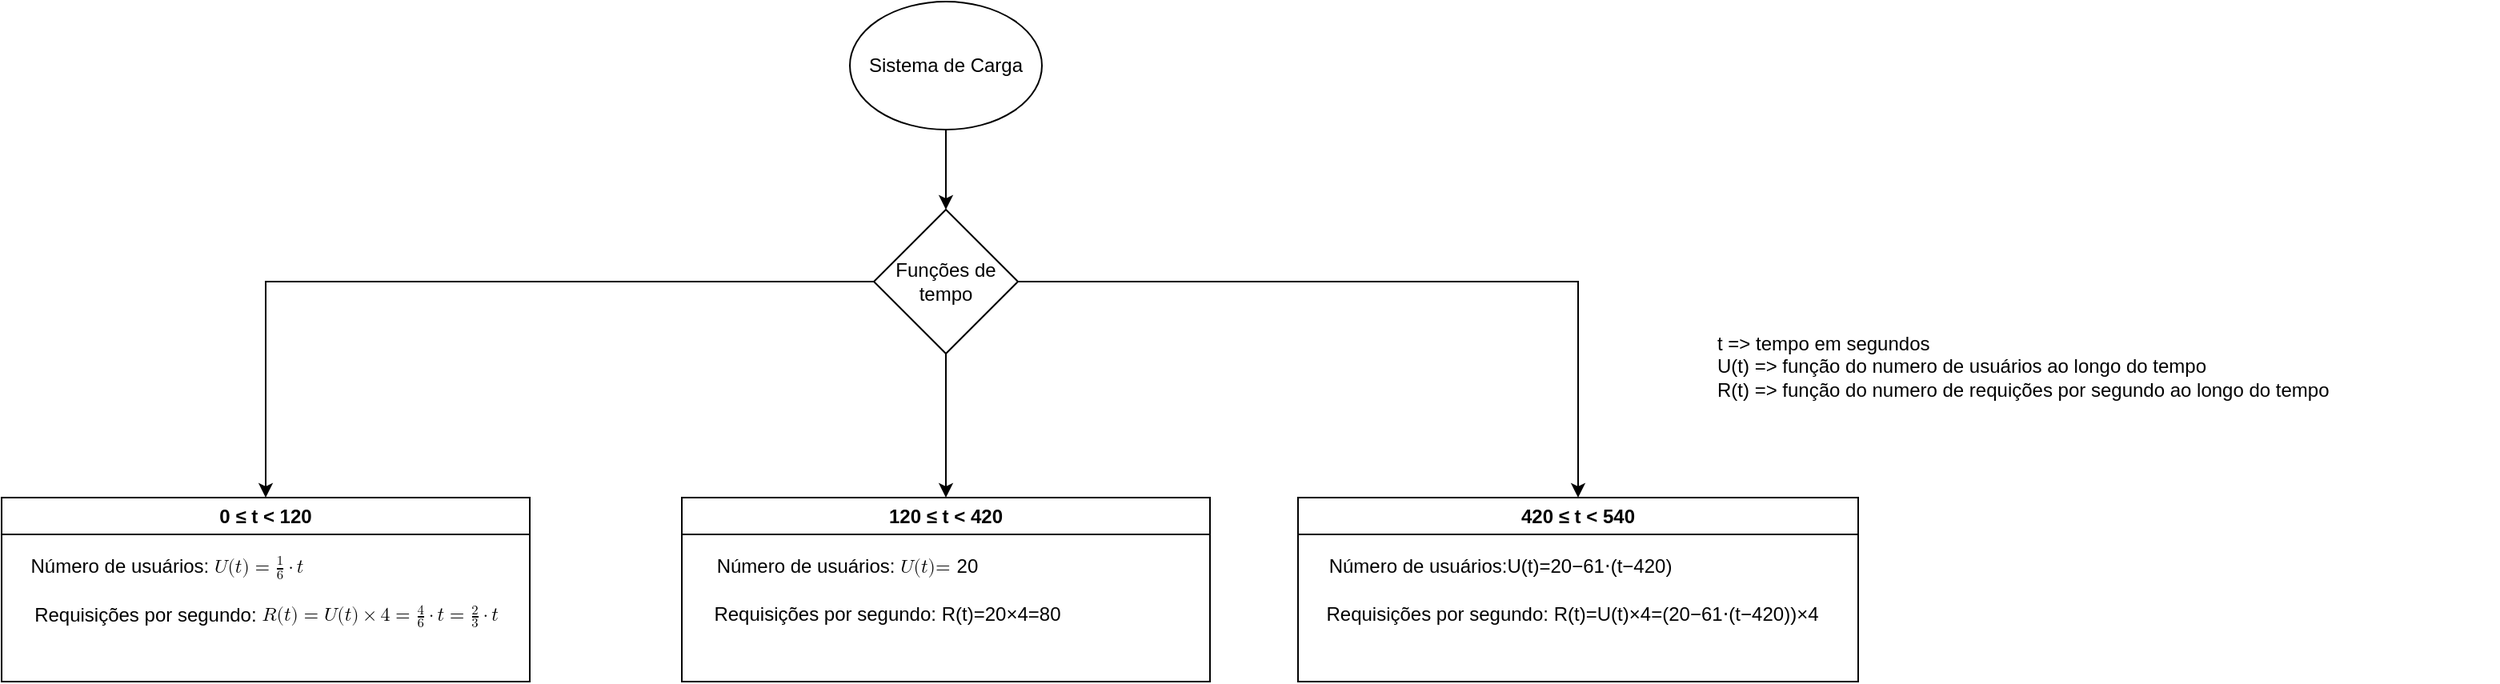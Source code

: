 <mxfile version="24.7.14">
  <diagram name="Page-1" id="edf60f1a-56cd-e834-aa8a-f176f3a09ee4">
    <mxGraphModel dx="3031" dy="1893" grid="1" gridSize="10" guides="1" tooltips="1" connect="1" arrows="1" fold="1" page="1" pageScale="1" pageWidth="1100" pageHeight="850" background="none" math="0" shadow="0">
      <root>
        <mxCell id="0" />
        <mxCell id="1" parent="0" />
        <mxCell id="orDh_xavtyX4sCZ622zQ-4" value="" style="edgeStyle=orthogonalEdgeStyle;rounded=0;orthogonalLoop=1;jettySize=auto;html=1;" edge="1" parent="1" source="orDh_xavtyX4sCZ622zQ-1" target="orDh_xavtyX4sCZ622zQ-3">
          <mxGeometry relative="1" as="geometry" />
        </mxCell>
        <mxCell id="orDh_xavtyX4sCZ622zQ-1" value="Sistema de Carga" style="ellipse;whiteSpace=wrap;html=1;" vertex="1" parent="1">
          <mxGeometry x="-510" y="-820" width="120" height="80" as="geometry" />
        </mxCell>
        <mxCell id="orDh_xavtyX4sCZ622zQ-25" style="edgeStyle=orthogonalEdgeStyle;rounded=0;orthogonalLoop=1;jettySize=auto;html=1;entryX=0.5;entryY=0;entryDx=0;entryDy=0;" edge="1" parent="1" source="orDh_xavtyX4sCZ622zQ-3" target="orDh_xavtyX4sCZ622zQ-14">
          <mxGeometry relative="1" as="geometry" />
        </mxCell>
        <mxCell id="orDh_xavtyX4sCZ622zQ-29" style="edgeStyle=orthogonalEdgeStyle;rounded=0;orthogonalLoop=1;jettySize=auto;html=1;entryX=0.5;entryY=0;entryDx=0;entryDy=0;" edge="1" parent="1" source="orDh_xavtyX4sCZ622zQ-3" target="orDh_xavtyX4sCZ622zQ-26">
          <mxGeometry relative="1" as="geometry" />
        </mxCell>
        <mxCell id="orDh_xavtyX4sCZ622zQ-34" style="edgeStyle=orthogonalEdgeStyle;rounded=0;orthogonalLoop=1;jettySize=auto;html=1;entryX=0.5;entryY=0;entryDx=0;entryDy=0;" edge="1" parent="1" source="orDh_xavtyX4sCZ622zQ-3" target="orDh_xavtyX4sCZ622zQ-31">
          <mxGeometry relative="1" as="geometry" />
        </mxCell>
        <mxCell id="orDh_xavtyX4sCZ622zQ-3" value="Funções de tempo" style="rhombus;whiteSpace=wrap;html=1;" vertex="1" parent="1">
          <mxGeometry x="-495" y="-690" width="90" height="90" as="geometry" />
        </mxCell>
        <mxCell id="orDh_xavtyX4sCZ622zQ-14" value="&lt;span class=&quot;base&quot;&gt;&lt;span class=&quot;mord&quot;&gt;0&amp;nbsp;&lt;/span&gt;&lt;span class=&quot;mspace&quot;&gt;&lt;/span&gt;&lt;span class=&quot;mrel&quot;&gt;≤&amp;nbsp;&lt;/span&gt;&lt;span class=&quot;mspace&quot;&gt;&lt;/span&gt;&lt;/span&gt;&lt;span class=&quot;base&quot;&gt;&lt;span class=&quot;strut&quot;&gt;&lt;/span&gt;&lt;span class=&quot;mord mathnormal&quot;&gt;t&amp;nbsp;&lt;/span&gt;&lt;span class=&quot;mspace&quot;&gt;&lt;/span&gt;&lt;span class=&quot;mrel&quot;&gt;&amp;lt;&amp;nbsp;&lt;/span&gt;&lt;span class=&quot;mspace&quot;&gt;&lt;/span&gt;&lt;/span&gt;&lt;span class=&quot;base&quot;&gt;&lt;span class=&quot;strut&quot;&gt;&lt;/span&gt;&lt;span class=&quot;mord&quot;&gt;120&lt;/span&gt;&lt;/span&gt;" style="swimlane;whiteSpace=wrap;html=1;" vertex="1" parent="1">
          <mxGeometry x="-1040" y="-510" width="330" height="115" as="geometry" />
        </mxCell>
        <mxCell id="orDh_xavtyX4sCZ622zQ-17" value="Número de usuários: &lt;span class=&quot;katex&quot;&gt;&lt;span class=&quot;katex-mathml&quot;&gt;&lt;math xmlns=&quot;http://www.w3.org/1998/Math/MathML&quot;&gt;&lt;mrow&gt;&lt;mi&gt;U&lt;/mi&gt;&lt;mo stretchy=&quot;false&quot;&gt;(&lt;/mo&gt;&lt;mi&gt;t&lt;/mi&gt;&lt;mo stretchy=&quot;false&quot;&gt;)&lt;/mo&gt;&lt;mo&gt;=&lt;/mo&gt;&lt;mfrac&gt;&lt;mn&gt;1&lt;/mn&gt;&lt;mn&gt;6&lt;/mn&gt;&lt;/mfrac&gt;&lt;mo&gt;⋅&lt;/mo&gt;&lt;mi&gt;t&lt;/mi&gt;&lt;/mrow&gt;U(t) = \frac{1}{6} \cdot t&lt;/math&gt;&lt;/span&gt;&lt;br&gt;&lt;/span&gt;" style="text;html=1;align=center;verticalAlign=middle;resizable=0;points=[];autosize=1;strokeColor=none;fillColor=none;" vertex="1" parent="orDh_xavtyX4sCZ622zQ-14">
          <mxGeometry x="3" y="28" width="200" height="30" as="geometry" />
        </mxCell>
        <mxCell id="orDh_xavtyX4sCZ622zQ-18" value="Requisições por segundo: &lt;span class=&quot;katex&quot;&gt;&lt;span class=&quot;katex-mathml&quot;&gt;&lt;math xmlns=&quot;http://www.w3.org/1998/Math/MathML&quot;&gt;&lt;mrow&gt;&lt;mi&gt;R&lt;/mi&gt;&lt;mo stretchy=&quot;false&quot;&gt;(&lt;/mo&gt;&lt;mi&gt;t&lt;/mi&gt;&lt;mo stretchy=&quot;false&quot;&gt;)&lt;/mo&gt;&lt;mo&gt;=&lt;/mo&gt;&lt;mi&gt;U&lt;/mi&gt;&lt;mo stretchy=&quot;false&quot;&gt;(&lt;/mo&gt;&lt;mi&gt;t&lt;/mi&gt;&lt;mo stretchy=&quot;false&quot;&gt;)&lt;/mo&gt;&lt;mo&gt;×&lt;/mo&gt;&lt;mn&gt;4&lt;/mn&gt;&lt;mo&gt;=&lt;/mo&gt;&lt;mfrac&gt;&lt;mn&gt;4&lt;/mn&gt;&lt;mn&gt;6&lt;/mn&gt;&lt;/mfrac&gt;&lt;mo&gt;⋅&lt;/mo&gt;&lt;mi&gt;t&lt;/mi&gt;&lt;mo&gt;=&lt;/mo&gt;&lt;mfrac&gt;&lt;mn&gt;2&lt;/mn&gt;&lt;mn&gt;3&lt;/mn&gt;&lt;/mfrac&gt;&lt;mo&gt;⋅&lt;/mo&gt;&lt;mi&gt;t&lt;/mi&gt;&lt;/mrow&gt;R(t) = U(t) \times 4 = \frac{4}{6} \cdot t = \frac{2}{3} \cdot t&lt;/math&gt;&lt;/span&gt;&lt;br&gt;&lt;/span&gt;" style="text;html=1;align=center;verticalAlign=middle;resizable=0;points=[];autosize=1;strokeColor=none;fillColor=none;" vertex="1" parent="orDh_xavtyX4sCZ622zQ-14">
          <mxGeometry x="10" y="58" width="310" height="30" as="geometry" />
        </mxCell>
        <mxCell id="orDh_xavtyX4sCZ622zQ-26" value="&lt;span class=&quot;base&quot;&gt;&lt;span class=&quot;mord&quot;&gt;120&amp;nbsp;&lt;/span&gt;&lt;span class=&quot;mspace&quot;&gt;&lt;/span&gt;&lt;span class=&quot;mrel&quot;&gt;≤&amp;nbsp;&lt;/span&gt;&lt;span class=&quot;mspace&quot;&gt;&lt;/span&gt;&lt;/span&gt;&lt;span class=&quot;base&quot;&gt;&lt;span class=&quot;strut&quot;&gt;&lt;/span&gt;&lt;span class=&quot;mord mathnormal&quot;&gt;t&amp;nbsp;&lt;/span&gt;&lt;span class=&quot;mspace&quot;&gt;&lt;/span&gt;&lt;span class=&quot;mrel&quot;&gt;&amp;lt; 420&lt;/span&gt;&lt;/span&gt;" style="swimlane;whiteSpace=wrap;html=1;" vertex="1" parent="1">
          <mxGeometry x="-615" y="-510" width="330" height="115" as="geometry" />
        </mxCell>
        <mxCell id="orDh_xavtyX4sCZ622zQ-27" value="Número de usuários: &lt;span class=&quot;katex&quot;&gt;&lt;span class=&quot;katex-mathml&quot;&gt;&lt;math xmlns=&quot;http://www.w3.org/1998/Math/MathML&quot;&gt;&lt;mrow&gt;&lt;mi&gt;&lt;span class=&quot;base&quot;&gt;&lt;span class=&quot;mord mathnormal&quot;&gt;U&lt;/span&gt;&lt;span class=&quot;mopen&quot;&gt;(&lt;/span&gt;&lt;span class=&quot;mord mathnormal&quot;&gt;t&lt;/span&gt;&lt;span class=&quot;mclose&quot;&gt;)&lt;/span&gt;&lt;span class=&quot;mspace&quot;&gt;&lt;/span&gt;&lt;span class=&quot;mrel&quot;&gt;=&amp;nbsp;&lt;/span&gt;&lt;span style=&quot;background-color: initial; font-family: Helvetica;&quot;&gt;20&lt;/span&gt;&lt;/span&gt;&lt;/mi&gt;&lt;/mrow&gt;U(t) = \frac{1}{6} \cdot t&lt;/math&gt;&lt;/span&gt;&lt;br&gt;&lt;/span&gt;" style="text;html=1;align=center;verticalAlign=middle;resizable=0;points=[];autosize=1;strokeColor=none;fillColor=none;" vertex="1" parent="orDh_xavtyX4sCZ622zQ-26">
          <mxGeometry x="8" y="28" width="190" height="30" as="geometry" />
        </mxCell>
        <mxCell id="orDh_xavtyX4sCZ622zQ-28" value="Requisições por segundo:&amp;nbsp;&lt;span class=&quot;katex&quot;&gt;&lt;span class=&quot;base&quot;&gt;&lt;span class=&quot;mord mathnormal&quot;&gt;R&lt;/span&gt;&lt;span class=&quot;mopen&quot;&gt;(&lt;/span&gt;&lt;span class=&quot;mord mathnormal&quot;&gt;t&lt;/span&gt;&lt;span class=&quot;mclose&quot;&gt;)&lt;/span&gt;&lt;span class=&quot;mspace&quot;&gt;&lt;/span&gt;&lt;span class=&quot;mrel&quot;&gt;=&lt;/span&gt;&lt;span class=&quot;mspace&quot;&gt;&lt;/span&gt;&lt;/span&gt;&lt;span class=&quot;base&quot;&gt;&lt;span class=&quot;strut&quot;&gt;&lt;/span&gt;&lt;span class=&quot;mord&quot;&gt;20&lt;/span&gt;&lt;span class=&quot;mspace&quot;&gt;&lt;/span&gt;&lt;span class=&quot;mbin&quot;&gt;×&lt;/span&gt;&lt;span class=&quot;mspace&quot;&gt;&lt;/span&gt;&lt;/span&gt;&lt;span class=&quot;base&quot;&gt;&lt;span class=&quot;strut&quot;&gt;&lt;/span&gt;&lt;span class=&quot;mord&quot;&gt;4&lt;/span&gt;&lt;span class=&quot;mspace&quot;&gt;&lt;/span&gt;&lt;span class=&quot;mrel&quot;&gt;=&lt;/span&gt;&lt;span class=&quot;mspace&quot;&gt;&lt;/span&gt;&lt;/span&gt;&lt;span class=&quot;base&quot;&gt;&lt;span class=&quot;strut&quot;&gt;&lt;/span&gt;&lt;span class=&quot;mord&quot;&gt;80&lt;/span&gt;&lt;/span&gt;&lt;br&gt;&lt;/span&gt;" style="text;html=1;align=center;verticalAlign=middle;resizable=0;points=[];autosize=1;strokeColor=none;fillColor=none;" vertex="1" parent="orDh_xavtyX4sCZ622zQ-26">
          <mxGeometry x="8" y="58" width="240" height="30" as="geometry" />
        </mxCell>
        <mxCell id="orDh_xavtyX4sCZ622zQ-31" value="&lt;span class=&quot;base&quot;&gt;&lt;span class=&quot;mord&quot;&gt;420&amp;nbsp;&lt;/span&gt;&lt;span class=&quot;mspace&quot;&gt;&lt;/span&gt;&lt;span class=&quot;mrel&quot;&gt;≤&amp;nbsp;&lt;/span&gt;&lt;span class=&quot;mspace&quot;&gt;&lt;/span&gt;&lt;/span&gt;&lt;span class=&quot;base&quot;&gt;&lt;span class=&quot;strut&quot;&gt;&lt;/span&gt;&lt;span class=&quot;mord mathnormal&quot;&gt;t&amp;nbsp;&lt;/span&gt;&lt;span class=&quot;mspace&quot;&gt;&lt;/span&gt;&lt;span class=&quot;mrel&quot;&gt;&amp;lt;&amp;nbsp;540&lt;/span&gt;&lt;/span&gt;" style="swimlane;whiteSpace=wrap;html=1;" vertex="1" parent="1">
          <mxGeometry x="-230" y="-510" width="350" height="115" as="geometry" />
        </mxCell>
        <mxCell id="orDh_xavtyX4sCZ622zQ-32" value="Número de usuários:&lt;span class=&quot;katex&quot;&gt;&lt;span class=&quot;base&quot;&gt;&lt;span class=&quot;mord mathnormal&quot;&gt;U&lt;/span&gt;&lt;span class=&quot;mopen&quot;&gt;(&lt;/span&gt;&lt;span class=&quot;mord mathnormal&quot;&gt;t&lt;/span&gt;&lt;span class=&quot;mclose&quot;&gt;)&lt;/span&gt;&lt;span class=&quot;mspace&quot;&gt;&lt;/span&gt;&lt;span class=&quot;mrel&quot;&gt;=&lt;/span&gt;&lt;span class=&quot;mspace&quot;&gt;&lt;/span&gt;&lt;/span&gt;&lt;span class=&quot;base&quot;&gt;&lt;span class=&quot;strut&quot;&gt;&lt;/span&gt;&lt;span class=&quot;mord&quot;&gt;20&lt;/span&gt;&lt;span class=&quot;mspace&quot;&gt;&lt;/span&gt;&lt;span class=&quot;mbin&quot;&gt;−&lt;/span&gt;&lt;span class=&quot;mspace&quot;&gt;&lt;/span&gt;&lt;/span&gt;&lt;span class=&quot;base&quot;&gt;&lt;span class=&quot;strut&quot;&gt;&lt;/span&gt;&lt;span class=&quot;mord&quot;&gt;&lt;span class=&quot;mopen nulldelimiter&quot;&gt;&lt;/span&gt;&lt;span class=&quot;mfrac&quot;&gt;&lt;span class=&quot;vlist-t vlist-t2&quot;&gt;&lt;span class=&quot;vlist-r&quot;&gt;&lt;span class=&quot;vlist&quot;&gt;&lt;span class=&quot;pstrut&quot;&gt;&lt;/span&gt;&lt;span class=&quot;sizing reset-size6 size3 mtight&quot;&gt;&lt;span class=&quot;mord mtight&quot;&gt;&lt;span class=&quot;mord mtight&quot;&gt;6&lt;/span&gt;&lt;/span&gt;&lt;/span&gt;&lt;span class=&quot;pstrut&quot;&gt;&lt;/span&gt;&lt;span class=&quot;frac-line&quot;&gt;&lt;/span&gt;&lt;span class=&quot;pstrut&quot;&gt;&lt;/span&gt;&lt;span class=&quot;sizing reset-size6 size3 mtight&quot;&gt;&lt;span class=&quot;mord mtight&quot;&gt;&lt;span class=&quot;mord mtight&quot;&gt;1&lt;/span&gt;&lt;/span&gt;&lt;/span&gt;&lt;/span&gt;&lt;span class=&quot;vlist-s&quot;&gt;​&lt;/span&gt;&lt;/span&gt;&lt;span class=&quot;vlist-r&quot;&gt;&lt;span class=&quot;vlist&quot;&gt;&lt;/span&gt;&lt;/span&gt;&lt;/span&gt;&lt;/span&gt;&lt;span class=&quot;mclose nulldelimiter&quot;&gt;&lt;/span&gt;&lt;/span&gt;&lt;span class=&quot;mspace&quot;&gt;&lt;/span&gt;&lt;span class=&quot;mbin&quot;&gt;⋅&lt;/span&gt;&lt;span class=&quot;mspace&quot;&gt;&lt;/span&gt;&lt;/span&gt;&lt;span class=&quot;base&quot;&gt;&lt;span class=&quot;strut&quot;&gt;&lt;/span&gt;&lt;span class=&quot;mopen&quot;&gt;(&lt;/span&gt;&lt;span class=&quot;mord mathnormal&quot;&gt;t&lt;/span&gt;&lt;span class=&quot;mspace&quot;&gt;&lt;/span&gt;&lt;span class=&quot;mbin&quot;&gt;−&lt;/span&gt;&lt;span class=&quot;mspace&quot;&gt;&lt;/span&gt;&lt;/span&gt;&lt;span class=&quot;base&quot;&gt;&lt;span class=&quot;strut&quot;&gt;&lt;/span&gt;&lt;span class=&quot;mord&quot;&gt;420&lt;/span&gt;&lt;span class=&quot;mclose&quot;&gt;)&lt;/span&gt;&lt;/span&gt;&lt;br&gt;&lt;/span&gt;" style="text;html=1;align=center;verticalAlign=middle;resizable=0;points=[];autosize=1;strokeColor=none;fillColor=none;" vertex="1" parent="orDh_xavtyX4sCZ622zQ-31">
          <mxGeometry x="6" y="28" width="240" height="30" as="geometry" />
        </mxCell>
        <mxCell id="orDh_xavtyX4sCZ622zQ-33" value="Requisições por segundo:&amp;nbsp;&lt;span class=&quot;katex&quot;&gt;&lt;span class=&quot;base&quot;&gt;&lt;span class=&quot;mord mathnormal&quot;&gt;R&lt;/span&gt;&lt;span class=&quot;mopen&quot;&gt;(&lt;/span&gt;&lt;span class=&quot;mord mathnormal&quot;&gt;t&lt;/span&gt;&lt;span class=&quot;mclose&quot;&gt;)&lt;/span&gt;&lt;span class=&quot;mspace&quot;&gt;&lt;/span&gt;&lt;span class=&quot;mrel&quot;&gt;=&lt;/span&gt;&lt;span class=&quot;mspace&quot;&gt;&lt;/span&gt;&lt;/span&gt;&lt;span class=&quot;base&quot;&gt;&lt;span class=&quot;strut&quot;&gt;&lt;/span&gt;&lt;span class=&quot;mord mathnormal&quot;&gt;U&lt;/span&gt;&lt;span class=&quot;mopen&quot;&gt;(&lt;/span&gt;&lt;span class=&quot;mord mathnormal&quot;&gt;t&lt;/span&gt;&lt;span class=&quot;mclose&quot;&gt;)&lt;/span&gt;&lt;span class=&quot;mspace&quot;&gt;&lt;/span&gt;&lt;span class=&quot;mbin&quot;&gt;×&lt;/span&gt;&lt;span class=&quot;mspace&quot;&gt;&lt;/span&gt;&lt;/span&gt;&lt;span class=&quot;base&quot;&gt;&lt;span class=&quot;strut&quot;&gt;&lt;/span&gt;&lt;span class=&quot;mord&quot;&gt;4&lt;/span&gt;&lt;span class=&quot;mspace&quot;&gt;&lt;/span&gt;&lt;span class=&quot;mrel&quot;&gt;=&lt;/span&gt;&lt;span class=&quot;mspace&quot;&gt;&lt;/span&gt;&lt;/span&gt;&lt;span class=&quot;base&quot;&gt;&lt;span class=&quot;strut&quot;&gt;&lt;/span&gt;&lt;span class=&quot;minner&quot;&gt;&lt;span class=&quot;mopen delimcenter&quot;&gt;&lt;span class=&quot;delimsizing size1&quot;&gt;(&lt;/span&gt;&lt;/span&gt;&lt;span class=&quot;mord&quot;&gt;20&lt;/span&gt;&lt;span class=&quot;mspace&quot;&gt;&lt;/span&gt;&lt;span class=&quot;mbin&quot;&gt;−&lt;/span&gt;&lt;span class=&quot;mspace&quot;&gt;&lt;/span&gt;&lt;span class=&quot;mord&quot;&gt;&lt;span class=&quot;mopen nulldelimiter&quot;&gt;&lt;/span&gt;&lt;span class=&quot;mfrac&quot;&gt;&lt;span class=&quot;vlist-t vlist-t2&quot;&gt;&lt;span class=&quot;vlist-r&quot;&gt;&lt;span class=&quot;vlist&quot;&gt;&lt;span class=&quot;pstrut&quot;&gt;&lt;/span&gt;&lt;span class=&quot;sizing reset-size6 size3 mtight&quot;&gt;&lt;span class=&quot;mord mtight&quot;&gt;&lt;span class=&quot;mord mtight&quot;&gt;6&lt;/span&gt;&lt;/span&gt;&lt;/span&gt;&lt;span class=&quot;pstrut&quot;&gt;&lt;/span&gt;&lt;span class=&quot;frac-line&quot;&gt;&lt;/span&gt;&lt;span class=&quot;pstrut&quot;&gt;&lt;/span&gt;&lt;span class=&quot;sizing reset-size6 size3 mtight&quot;&gt;&lt;span class=&quot;mord mtight&quot;&gt;&lt;span class=&quot;mord mtight&quot;&gt;1&lt;/span&gt;&lt;/span&gt;&lt;/span&gt;&lt;/span&gt;&lt;span class=&quot;vlist-s&quot;&gt;​&lt;/span&gt;&lt;/span&gt;&lt;span class=&quot;vlist-r&quot;&gt;&lt;span class=&quot;vlist&quot;&gt;&lt;/span&gt;&lt;/span&gt;&lt;/span&gt;&lt;/span&gt;&lt;span class=&quot;mclose nulldelimiter&quot;&gt;&lt;/span&gt;&lt;/span&gt;&lt;span class=&quot;mspace&quot;&gt;&lt;/span&gt;&lt;span class=&quot;mbin&quot;&gt;⋅&lt;/span&gt;&lt;span class=&quot;mspace&quot;&gt;&lt;/span&gt;&lt;span class=&quot;mopen&quot;&gt;(&lt;/span&gt;&lt;span class=&quot;mord mathnormal&quot;&gt;t&lt;/span&gt;&lt;span class=&quot;mspace&quot;&gt;&lt;/span&gt;&lt;span class=&quot;mbin&quot;&gt;−&lt;/span&gt;&lt;span class=&quot;mspace&quot;&gt;&lt;/span&gt;&lt;span class=&quot;mord&quot;&gt;420&lt;/span&gt;&lt;span class=&quot;mclose&quot;&gt;)&lt;/span&gt;&lt;span class=&quot;mclose delimcenter&quot;&gt;&lt;span class=&quot;delimsizing size1&quot;&gt;)&lt;/span&gt;&lt;/span&gt;&lt;/span&gt;&lt;span class=&quot;mspace&quot;&gt;&lt;/span&gt;&lt;span class=&quot;mbin&quot;&gt;×&lt;/span&gt;&lt;span class=&quot;mspace&quot;&gt;&lt;/span&gt;&lt;/span&gt;&lt;span class=&quot;base&quot;&gt;&lt;span class=&quot;strut&quot;&gt;&lt;/span&gt;&lt;span class=&quot;mord&quot;&gt;4&lt;/span&gt;&lt;/span&gt;&lt;br&gt;&lt;/span&gt;" style="text;html=1;align=center;verticalAlign=middle;resizable=0;points=[];autosize=1;strokeColor=none;fillColor=none;" vertex="1" parent="orDh_xavtyX4sCZ622zQ-31">
          <mxGeometry x="6" y="58" width="330" height="30" as="geometry" />
        </mxCell>
        <mxCell id="orDh_xavtyX4sCZ622zQ-38" value="t =&amp;gt; tempo em segundos&lt;div&gt;U(t) =&amp;gt; função do numero de usuários ao longo do tempo&lt;/div&gt;&lt;div&gt;R(t) =&amp;gt; função do numero de requições por segundo ao longo do tempo&lt;/div&gt;" style="text;html=1;whiteSpace=wrap;overflow=hidden;rounded=0;" vertex="1" parent="1">
          <mxGeometry x="30" y="-620" width="490" height="60" as="geometry" />
        </mxCell>
      </root>
    </mxGraphModel>
  </diagram>
</mxfile>
